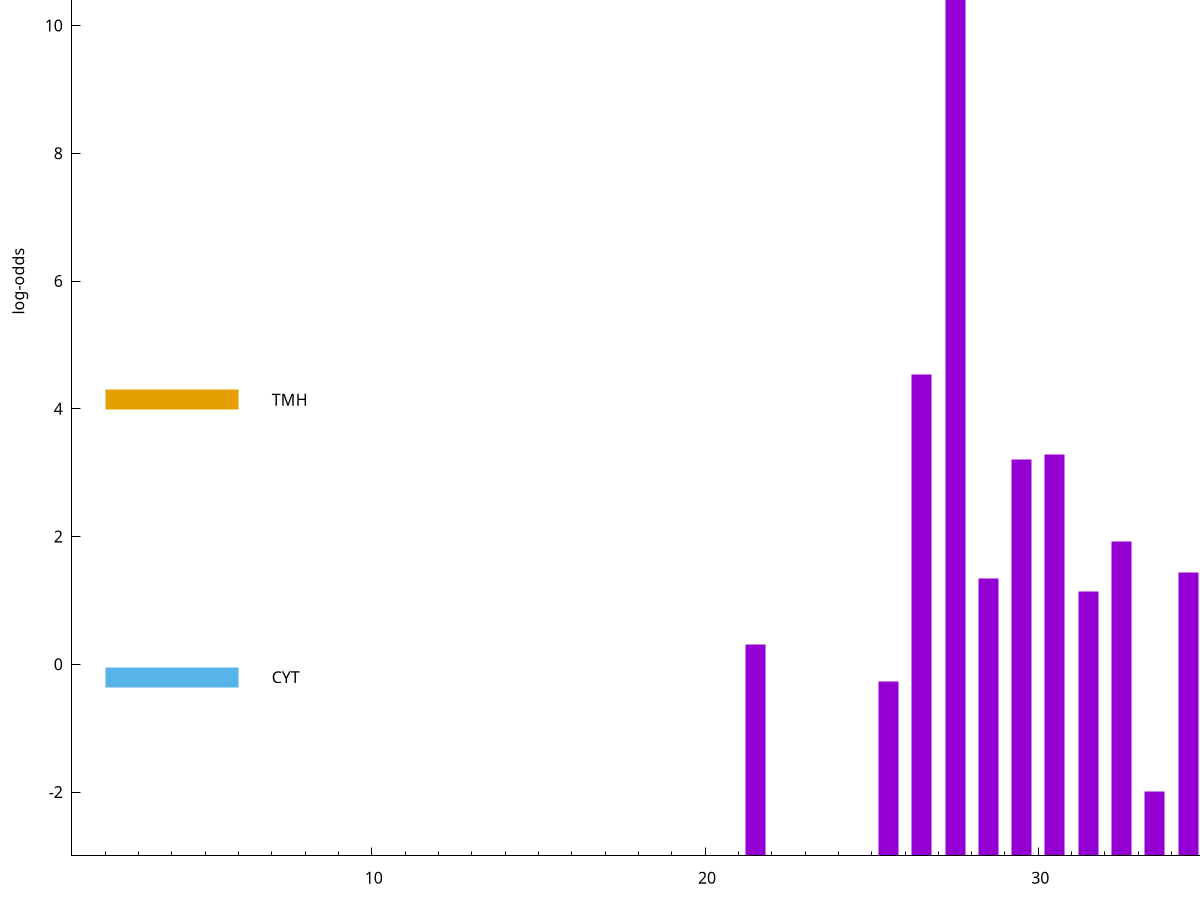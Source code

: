 set title "LipoP predictions for SRR5666441.gff"
set size 2., 1.4
set xrange [1:70] 
set mxtics 10
set yrange [-3:15]
set y2range [0:18]
set ylabel "log-odds"
set term postscript eps color solid "Helvetica" 30
set output "SRR5666441.gff13.eps"
set arrow from 2,11.7321 to 6,11.7321 nohead lt 1 lw 20
set label "SpI" at 7,11.7321
set arrow from 2,4.14251 to 6,4.14251 nohead lt 4 lw 20
set label "TMH" at 7,4.14251
set arrow from 2,-0.200913 to 6,-0.200913 nohead lt 3 lw 20
set label "CYT" at 7,-0.200913
set arrow from 2,11.7321 to 6,11.7321 nohead lt 1 lw 20
set label "SpI" at 7,11.7321
# NOTE: The scores below are the log-odds scores with the threshold
# NOTE: subtracted (a hack to make gnuplot make the histogram all
# NOTE: look nice).
plot "-" axes x1y2 title "" with impulses lt 1 lw 20
27.500000 14.702000
26.500000 7.535830
30.500000 6.291240
29.500000 6.204970
36.500000 5.544420
41.500000 5.428920
32.500000 4.915280
34.500000 4.431710
28.500000 4.350860
31.500000 4.140650
38.500000 3.795172
21.500000 3.310091
39.500000 3.229400
25.500000 2.738201
33.500000 1.003330
35.500000 0.990420
e
exit
